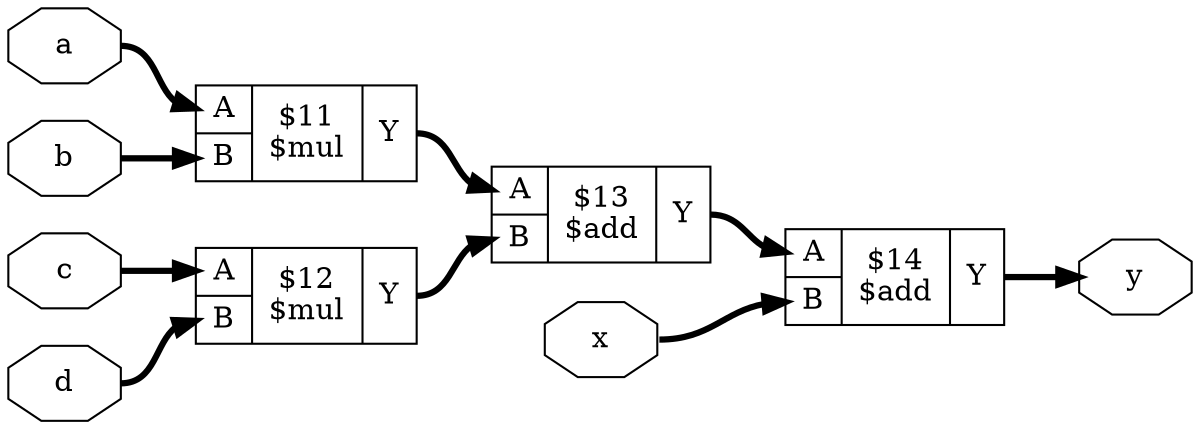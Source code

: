 digraph "test" {
rankdir="LR";
remincross=true;
n4 [ shape=octagon, label="a", color="black", fontcolor="black" ];
n5 [ shape=octagon, label="b", color="black", fontcolor="black" ];
n6 [ shape=octagon, label="c", color="black", fontcolor="black" ];
n7 [ shape=octagon, label="d", color="black", fontcolor="black" ];
n8 [ shape=octagon, label="x", color="black", fontcolor="black" ];
n9 [ shape=octagon, label="y", color="black", fontcolor="black" ];
c13 [ shape=record, label="{{<p10> A|<p11> B}|$13\n$add|{<p12> Y}}" ];
c14 [ shape=record, label="{{<p10> A|<p11> B}|$14\n$add|{<p12> Y}}" ];
c15 [ shape=record, label="{{<p10> A|<p11> B}|$11\n$mul|{<p12> Y}}" ];
c16 [ shape=record, label="{{<p10> A|<p11> B}|$12\n$mul|{<p12> Y}}" ];
c13:p12:e -> c14:p10:w [color="black", style="setlinewidth(3)", label=""];
c15:p12:e -> c13:p10:w [color="black", style="setlinewidth(3)", label=""];
c16:p12:e -> c13:p11:w [color="black", style="setlinewidth(3)", label=""];
n4:e -> c15:p10:w [color="black", style="setlinewidth(3)", label=""];
n5:e -> c15:p11:w [color="black", style="setlinewidth(3)", label=""];
n6:e -> c16:p10:w [color="black", style="setlinewidth(3)", label=""];
n7:e -> c16:p11:w [color="black", style="setlinewidth(3)", label=""];
n8:e -> c14:p11:w [color="black", style="setlinewidth(3)", label=""];
c14:p12:e -> n9:w [color="black", style="setlinewidth(3)", label=""];
}

